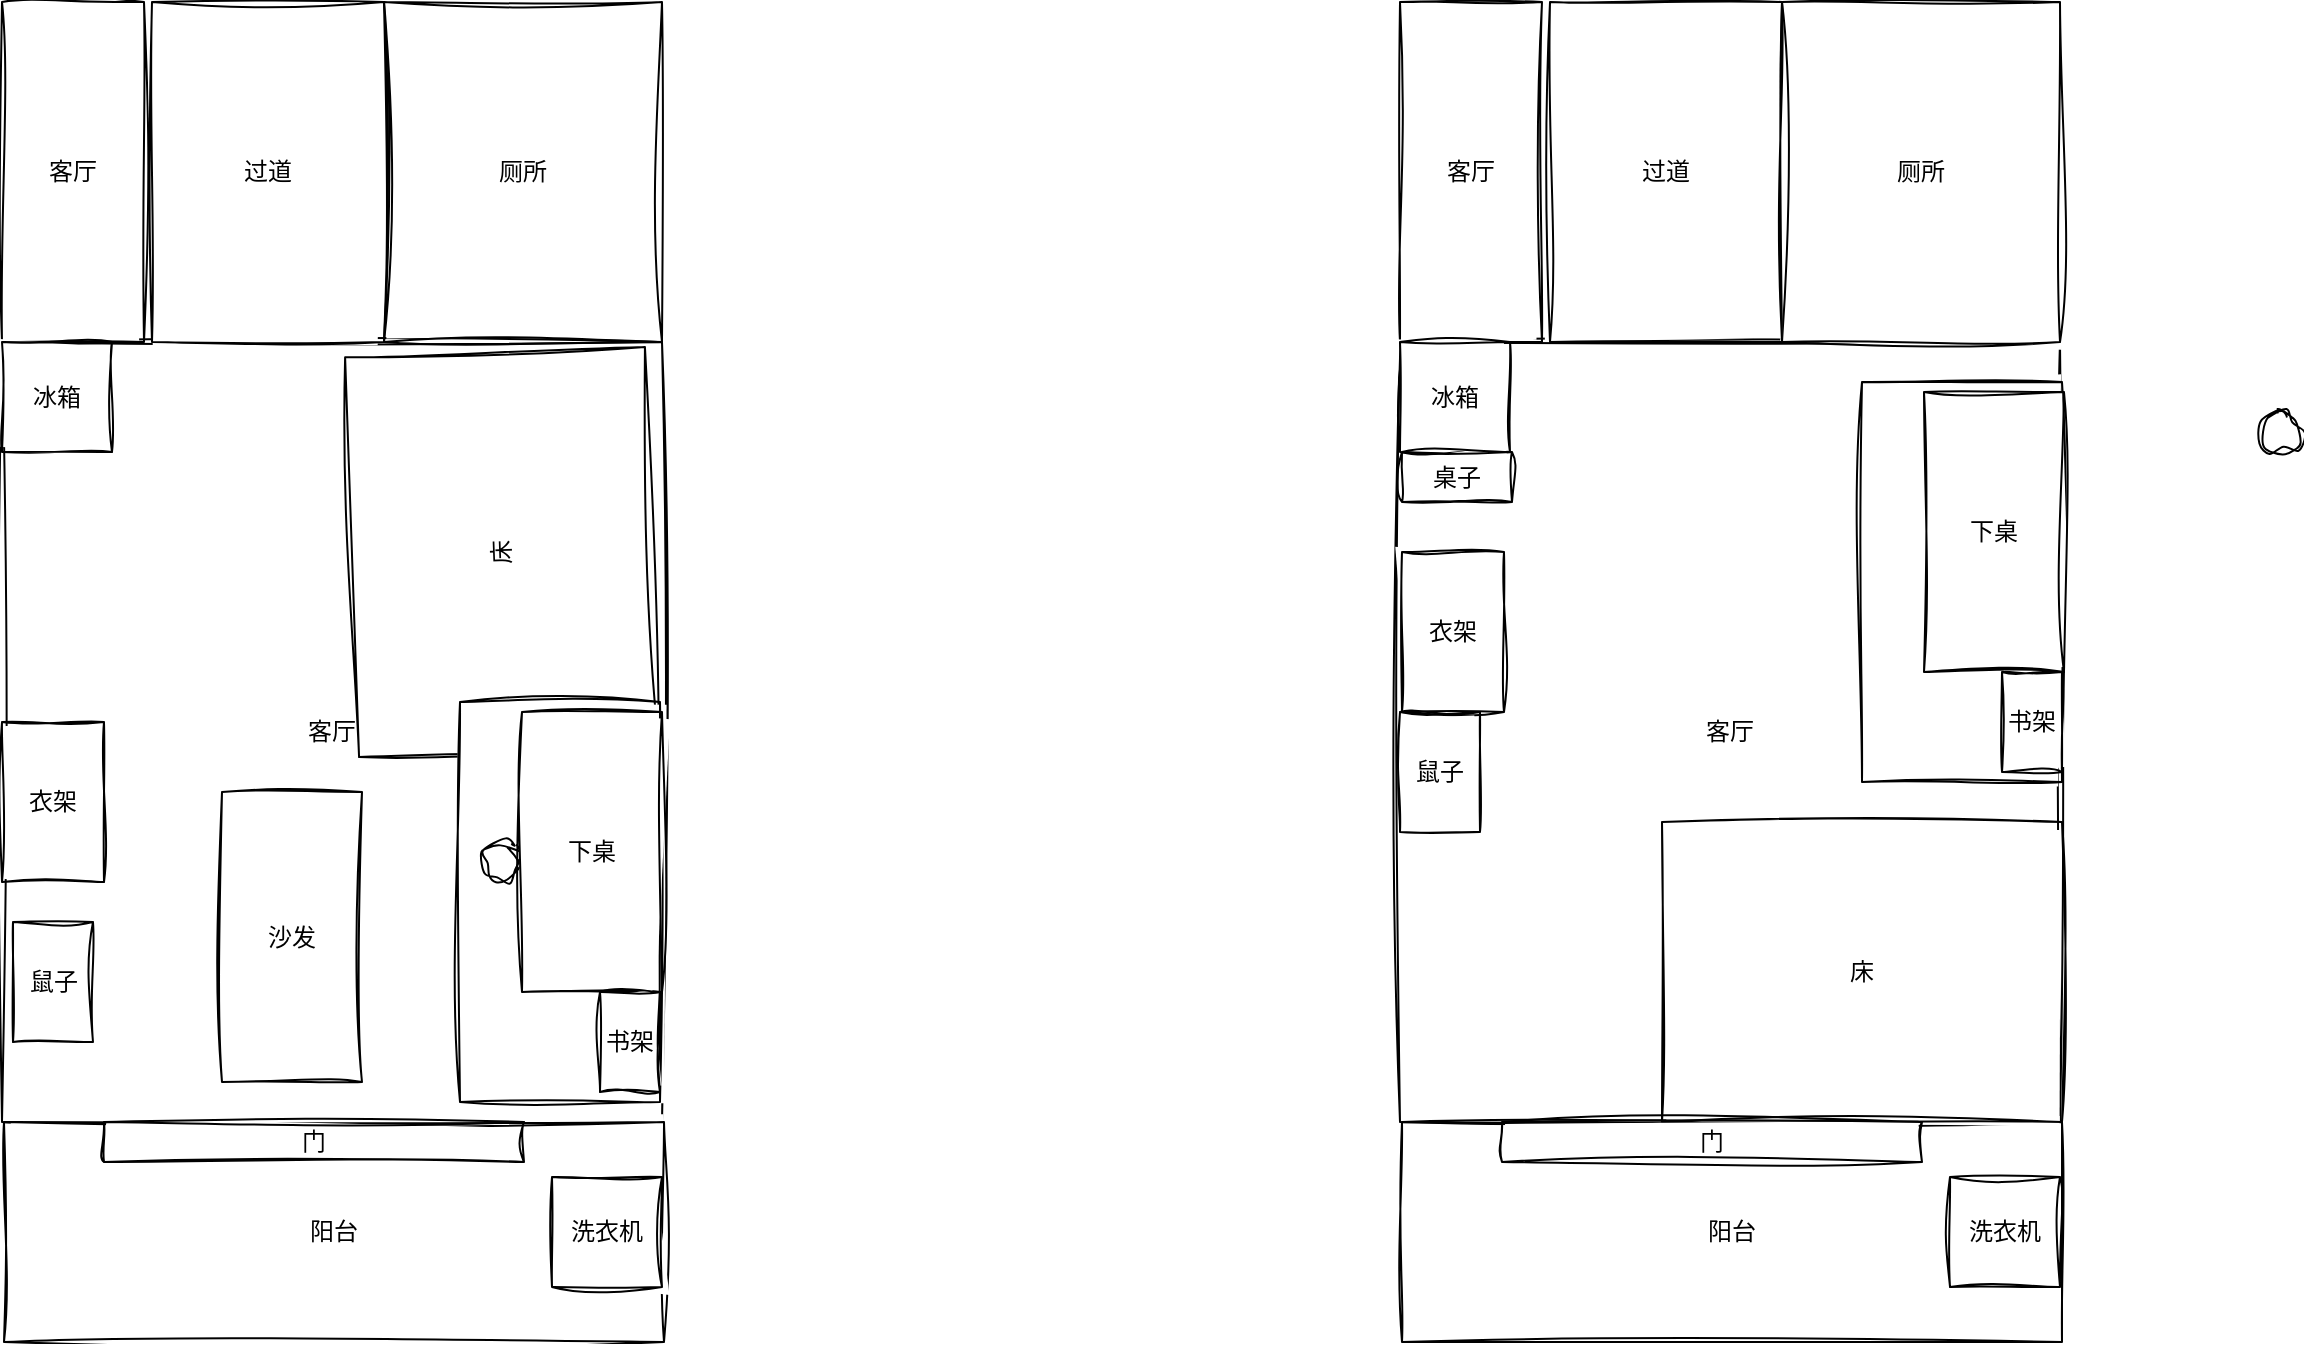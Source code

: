 <mxfile version="22.1.21" type="github">
  <diagram name="第 1 页" id="ttvk2VpSIbLEWLcFQqGe">
    <mxGraphModel dx="2213" dy="751" grid="1" gridSize="10" guides="1" tooltips="1" connect="1" arrows="1" fold="1" page="1" pageScale="1" pageWidth="827" pageHeight="1169" math="0" shadow="0">
      <root>
        <mxCell id="0" />
        <mxCell id="1" parent="0" />
        <mxCell id="NBXYeHhTZ9dYfxO32vnS-1" value="客厅" style="rounded=0;whiteSpace=wrap;html=1;sketch=1;curveFitting=1;jiggle=2;" parent="1" vertex="1">
          <mxGeometry x="249" y="220" width="330" height="390" as="geometry" />
        </mxCell>
        <mxCell id="NBXYeHhTZ9dYfxO32vnS-2" value="客厅" style="rounded=0;whiteSpace=wrap;html=1;sketch=1;curveFitting=1;jiggle=2;" parent="1" vertex="1">
          <mxGeometry x="249" y="50" width="71" height="170" as="geometry" />
        </mxCell>
        <mxCell id="NBXYeHhTZ9dYfxO32vnS-3" value="厕所" style="rounded=0;whiteSpace=wrap;html=1;sketch=1;curveFitting=1;jiggle=2;" parent="1" vertex="1">
          <mxGeometry x="440" y="50" width="139" height="170" as="geometry" />
        </mxCell>
        <mxCell id="NBXYeHhTZ9dYfxO32vnS-5" value="过道" style="rounded=0;whiteSpace=wrap;html=1;sketch=1;curveFitting=1;jiggle=2;" parent="1" vertex="1">
          <mxGeometry x="324" y="50" width="116" height="170" as="geometry" />
        </mxCell>
        <mxCell id="NBXYeHhTZ9dYfxO32vnS-7" value="阳台" style="rounded=0;whiteSpace=wrap;html=1;sketch=1;curveFitting=1;jiggle=2;" parent="1" vertex="1">
          <mxGeometry x="250" y="610" width="330" height="110" as="geometry" />
        </mxCell>
        <mxCell id="NBXYeHhTZ9dYfxO32vnS-9" value="床" style="rounded=0;whiteSpace=wrap;html=1;sketch=1;curveFitting=1;jiggle=2;" parent="1" vertex="1">
          <mxGeometry x="380" y="460" width="200" height="150" as="geometry" />
        </mxCell>
        <mxCell id="NBXYeHhTZ9dYfxO32vnS-12" value="门" style="rounded=0;whiteSpace=wrap;html=1;sketch=1;curveFitting=1;jiggle=2;" parent="1" vertex="1">
          <mxGeometry x="300" y="610" width="210" height="20" as="geometry" />
        </mxCell>
        <mxCell id="NBXYeHhTZ9dYfxO32vnS-13" value="衣架" style="rounded=0;whiteSpace=wrap;html=1;sketch=1;curveFitting=1;jiggle=2;" parent="1" vertex="1">
          <mxGeometry x="250" y="325" width="51" height="80" as="geometry" />
        </mxCell>
        <mxCell id="NBXYeHhTZ9dYfxO32vnS-18" value="上床" style="rounded=0;whiteSpace=wrap;html=1;sketch=1;curveFitting=1;jiggle=2;verticalAlign=top;" parent="1" vertex="1">
          <mxGeometry x="480" y="240" width="100" height="200" as="geometry" />
        </mxCell>
        <mxCell id="NBXYeHhTZ9dYfxO32vnS-15" value="" style="ellipse;whiteSpace=wrap;html=1;sketch=1;curveFitting=1;jiggle=2;" parent="1" vertex="1">
          <mxGeometry x="680" y="255" width="20" height="20" as="geometry" />
        </mxCell>
        <mxCell id="NBXYeHhTZ9dYfxO32vnS-20" value="" style="group" parent="1" vertex="1" connectable="0">
          <mxGeometry x="511" y="245" width="70" height="190" as="geometry" />
        </mxCell>
        <mxCell id="NBXYeHhTZ9dYfxO32vnS-8" value="下桌" style="rounded=0;whiteSpace=wrap;html=1;sketch=1;curveFitting=1;jiggle=2;" parent="NBXYeHhTZ9dYfxO32vnS-20" vertex="1">
          <mxGeometry width="70" height="140" as="geometry" />
        </mxCell>
        <mxCell id="NBXYeHhTZ9dYfxO32vnS-17" value="书架" style="rounded=0;whiteSpace=wrap;html=1;sketch=1;curveFitting=1;jiggle=2;" parent="NBXYeHhTZ9dYfxO32vnS-20" vertex="1">
          <mxGeometry x="39" y="140" width="30" height="50" as="geometry" />
        </mxCell>
        <mxCell id="NBXYeHhTZ9dYfxO32vnS-21" value="冰箱" style="rounded=0;whiteSpace=wrap;html=1;sketch=1;curveFitting=1;jiggle=2;" parent="1" vertex="1">
          <mxGeometry x="249" y="220" width="55" height="55" as="geometry" />
        </mxCell>
        <mxCell id="NBXYeHhTZ9dYfxO32vnS-22" value="鼠子" style="rounded=0;whiteSpace=wrap;html=1;sketch=1;curveFitting=1;jiggle=2;" parent="1" vertex="1">
          <mxGeometry x="249" y="405" width="40" height="60" as="geometry" />
        </mxCell>
        <mxCell id="NBXYeHhTZ9dYfxO32vnS-23" value="洗衣机" style="rounded=0;whiteSpace=wrap;html=1;sketch=1;curveFitting=1;jiggle=2;" parent="1" vertex="1">
          <mxGeometry x="524" y="637.5" width="55" height="55" as="geometry" />
        </mxCell>
        <mxCell id="HXqFTqX7iF9UaxWhaPo3-1" value="客厅" style="rounded=0;whiteSpace=wrap;html=1;sketch=1;curveFitting=1;jiggle=2;" vertex="1" parent="1">
          <mxGeometry x="-450" y="220" width="330" height="390" as="geometry" />
        </mxCell>
        <mxCell id="HXqFTqX7iF9UaxWhaPo3-2" value="客厅" style="rounded=0;whiteSpace=wrap;html=1;sketch=1;curveFitting=1;jiggle=2;" vertex="1" parent="1">
          <mxGeometry x="-450" y="50" width="71" height="170" as="geometry" />
        </mxCell>
        <mxCell id="HXqFTqX7iF9UaxWhaPo3-3" value="厕所" style="rounded=0;whiteSpace=wrap;html=1;sketch=1;curveFitting=1;jiggle=2;" vertex="1" parent="1">
          <mxGeometry x="-259" y="50" width="139" height="170" as="geometry" />
        </mxCell>
        <mxCell id="HXqFTqX7iF9UaxWhaPo3-4" value="过道" style="rounded=0;whiteSpace=wrap;html=1;sketch=1;curveFitting=1;jiggle=2;" vertex="1" parent="1">
          <mxGeometry x="-375" y="50" width="116" height="170" as="geometry" />
        </mxCell>
        <mxCell id="HXqFTqX7iF9UaxWhaPo3-5" value="沙发" style="rounded=0;whiteSpace=wrap;html=1;sketch=1;curveFitting=1;jiggle=2;" vertex="1" parent="1">
          <mxGeometry x="-340" y="445" width="70" height="145" as="geometry" />
        </mxCell>
        <mxCell id="HXqFTqX7iF9UaxWhaPo3-6" value="阳台" style="rounded=0;whiteSpace=wrap;html=1;sketch=1;curveFitting=1;jiggle=2;" vertex="1" parent="1">
          <mxGeometry x="-449" y="610" width="330" height="110" as="geometry" />
        </mxCell>
        <mxCell id="HXqFTqX7iF9UaxWhaPo3-7" value="床" style="rounded=0;whiteSpace=wrap;html=1;sketch=1;curveFitting=1;jiggle=2;rotation=-92;" vertex="1" parent="1">
          <mxGeometry x="-300" y="250" width="200" height="150" as="geometry" />
        </mxCell>
        <mxCell id="HXqFTqX7iF9UaxWhaPo3-8" value="门" style="rounded=0;whiteSpace=wrap;html=1;sketch=1;curveFitting=1;jiggle=2;" vertex="1" parent="1">
          <mxGeometry x="-399" y="610" width="210" height="20" as="geometry" />
        </mxCell>
        <mxCell id="HXqFTqX7iF9UaxWhaPo3-9" value="衣架" style="rounded=0;whiteSpace=wrap;html=1;sketch=1;curveFitting=1;jiggle=2;" vertex="1" parent="1">
          <mxGeometry x="-450" y="410" width="51" height="80" as="geometry" />
        </mxCell>
        <mxCell id="HXqFTqX7iF9UaxWhaPo3-10" value="上床" style="rounded=0;whiteSpace=wrap;html=1;sketch=1;curveFitting=1;jiggle=2;verticalAlign=top;" vertex="1" parent="1">
          <mxGeometry x="-221" y="400" width="100" height="200" as="geometry" />
        </mxCell>
        <mxCell id="HXqFTqX7iF9UaxWhaPo3-11" value="" style="ellipse;whiteSpace=wrap;html=1;sketch=1;curveFitting=1;jiggle=2;" vertex="1" parent="1">
          <mxGeometry x="-210" y="470" width="20" height="20" as="geometry" />
        </mxCell>
        <mxCell id="HXqFTqX7iF9UaxWhaPo3-12" value="" style="group" vertex="1" connectable="0" parent="1">
          <mxGeometry x="-190" y="405" width="70" height="190" as="geometry" />
        </mxCell>
        <mxCell id="HXqFTqX7iF9UaxWhaPo3-13" value="下桌" style="rounded=0;whiteSpace=wrap;html=1;sketch=1;curveFitting=1;jiggle=2;" vertex="1" parent="HXqFTqX7iF9UaxWhaPo3-12">
          <mxGeometry width="70" height="140" as="geometry" />
        </mxCell>
        <mxCell id="HXqFTqX7iF9UaxWhaPo3-14" value="书架" style="rounded=0;whiteSpace=wrap;html=1;sketch=1;curveFitting=1;jiggle=2;" vertex="1" parent="HXqFTqX7iF9UaxWhaPo3-12">
          <mxGeometry x="39" y="140" width="30" height="50" as="geometry" />
        </mxCell>
        <mxCell id="HXqFTqX7iF9UaxWhaPo3-15" value="冰箱" style="rounded=0;whiteSpace=wrap;html=1;sketch=1;curveFitting=1;jiggle=2;" vertex="1" parent="1">
          <mxGeometry x="-450" y="220" width="55" height="55" as="geometry" />
        </mxCell>
        <mxCell id="HXqFTqX7iF9UaxWhaPo3-16" value="鼠子" style="rounded=0;whiteSpace=wrap;html=1;sketch=1;curveFitting=1;jiggle=2;" vertex="1" parent="1">
          <mxGeometry x="-444.5" y="510" width="40" height="60" as="geometry" />
        </mxCell>
        <mxCell id="HXqFTqX7iF9UaxWhaPo3-17" value="洗衣机" style="rounded=0;whiteSpace=wrap;html=1;sketch=1;curveFitting=1;jiggle=2;" vertex="1" parent="1">
          <mxGeometry x="-175" y="637.5" width="55" height="55" as="geometry" />
        </mxCell>
        <mxCell id="HXqFTqX7iF9UaxWhaPo3-18" value="桌子" style="rounded=0;whiteSpace=wrap;html=1;sketch=1;curveFitting=1;jiggle=2;" vertex="1" parent="1">
          <mxGeometry x="250" y="275" width="55" height="25" as="geometry" />
        </mxCell>
      </root>
    </mxGraphModel>
  </diagram>
</mxfile>
